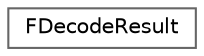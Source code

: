 digraph "Graphical Class Hierarchy"
{
 // INTERACTIVE_SVG=YES
 // LATEX_PDF_SIZE
  bgcolor="transparent";
  edge [fontname=Helvetica,fontsize=10,labelfontname=Helvetica,labelfontsize=10];
  node [fontname=Helvetica,fontsize=10,shape=box,height=0.2,width=0.4];
  rankdir="LR";
  Node0 [id="Node000000",label="FDecodeResult",height=0.2,width=0.4,color="grey40", fillcolor="white", style="filled",URL="$de/db4/structFDecodeResult.html",tooltip="Struct used to store the results of a decode operation."];
}
